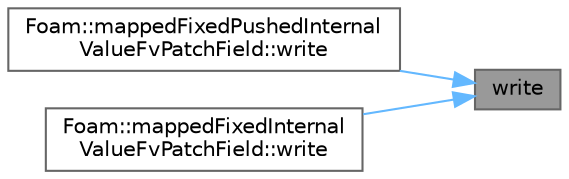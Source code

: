 digraph "write"
{
 // LATEX_PDF_SIZE
  bgcolor="transparent";
  edge [fontname=Helvetica,fontsize=10,labelfontname=Helvetica,labelfontsize=10];
  node [fontname=Helvetica,fontsize=10,shape=box,height=0.2,width=0.4];
  rankdir="RL";
  Node1 [id="Node000001",label="write",height=0.2,width=0.4,color="gray40", fillcolor="grey60", style="filled", fontcolor="black",tooltip=" "];
  Node1 -> Node2 [id="edge1_Node000001_Node000002",dir="back",color="steelblue1",style="solid",tooltip=" "];
  Node2 [id="Node000002",label="Foam::mappedFixedPushedInternal\lValueFvPatchField::write",height=0.2,width=0.4,color="grey40", fillcolor="white", style="filled",URL="$classFoam_1_1mappedFixedPushedInternalValueFvPatchField.html#a293fdfec8bdfbd5c3913ab4c9f3454ff",tooltip=" "];
  Node1 -> Node3 [id="edge2_Node000001_Node000003",dir="back",color="steelblue1",style="solid",tooltip=" "];
  Node3 [id="Node000003",label="Foam::mappedFixedInternal\lValueFvPatchField::write",height=0.2,width=0.4,color="grey40", fillcolor="white", style="filled",URL="$classFoam_1_1mappedFixedInternalValueFvPatchField.html#a78cec3e4ecac4a89a3ad8d38f2ad21f5",tooltip=" "];
}
